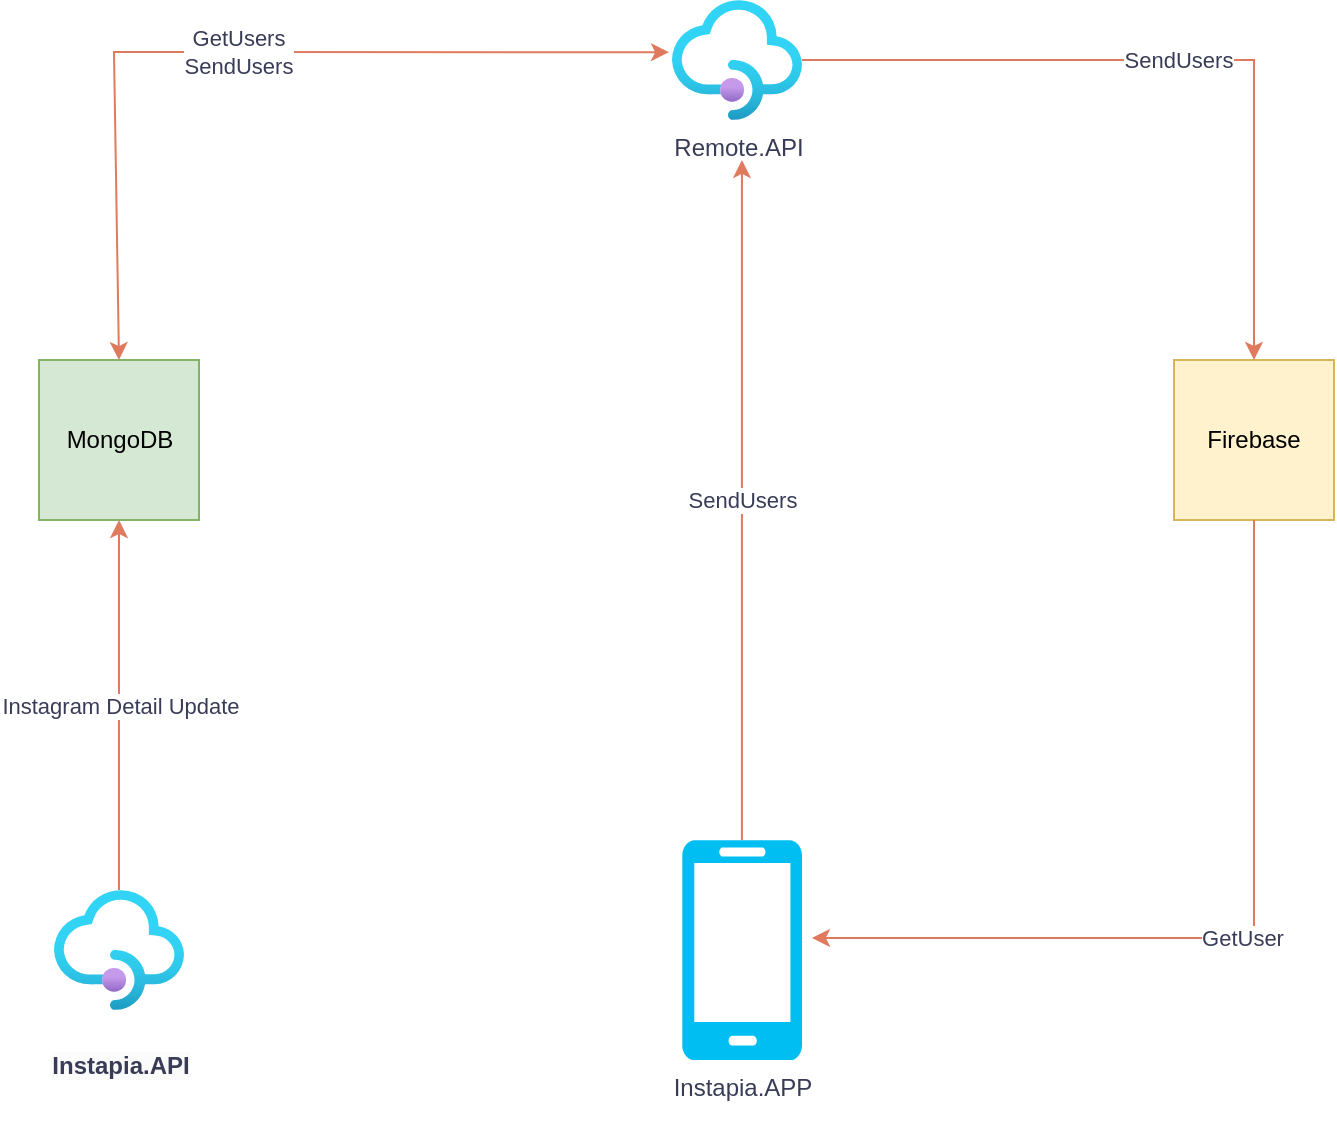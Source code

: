 <mxfile version="22.1.21" type="github">
  <diagram name="Sayfa -1" id="eU-fJsf1K0A9oVs6Q9NI">
    <mxGraphModel dx="1423" dy="826" grid="1" gridSize="10" guides="1" tooltips="1" connect="1" arrows="1" fold="1" page="1" pageScale="1" pageWidth="827" pageHeight="1169" math="0" shadow="0">
      <root>
        <mxCell id="0" />
        <mxCell id="1" parent="0" />
        <mxCell id="NNiYG3pM8YccFziA7ECe-1" value="Firebase" style="whiteSpace=wrap;html=1;aspect=fixed;labelBackgroundColor=none;fillColor=#fff2cc;strokeColor=#d6b656;" vertex="1" parent="1">
          <mxGeometry x="660" y="290" width="80" height="80" as="geometry" />
        </mxCell>
        <mxCell id="NNiYG3pM8YccFziA7ECe-2" value="MongoDB" style="whiteSpace=wrap;html=1;aspect=fixed;labelBackgroundColor=none;fillColor=#d5e8d4;strokeColor=#82b366;" vertex="1" parent="1">
          <mxGeometry x="92.5" y="290" width="80" height="80" as="geometry" />
        </mxCell>
        <mxCell id="NNiYG3pM8YccFziA7ECe-7" value="Instapia.APP" style="verticalLabelPosition=bottom;html=1;verticalAlign=top;align=center;strokeColor=none;fillColor=#00BEF2;shape=mxgraph.azure.mobile;pointerEvents=1;fontColor=#393C56;" vertex="1" parent="1">
          <mxGeometry x="414" y="530" width="60" height="110" as="geometry" />
        </mxCell>
        <mxCell id="NNiYG3pM8YccFziA7ECe-13" value="Instagram Detail Update" style="edgeStyle=orthogonalEdgeStyle;rounded=0;orthogonalLoop=1;jettySize=auto;html=1;entryX=0.5;entryY=1;entryDx=0;entryDy=0;strokeColor=#E07A5F;fontColor=#393C56;fillColor=#F2CC8F;" edge="1" parent="1" source="NNiYG3pM8YccFziA7ECe-9" target="NNiYG3pM8YccFziA7ECe-2">
          <mxGeometry relative="1" as="geometry" />
        </mxCell>
        <mxCell id="NNiYG3pM8YccFziA7ECe-9" value="&#xa;&lt;span style=&quot;color: rgb(57, 60, 86); font-family: Helvetica; font-size: 12px; font-style: normal; font-variant-ligatures: normal; font-variant-caps: normal; font-weight: 700; letter-spacing: normal; orphans: 2; text-align: center; text-indent: 0px; text-transform: none; widows: 2; word-spacing: 0px; -webkit-text-stroke-width: 0px; background-color: rgb(251, 251, 251); text-decoration-thickness: initial; text-decoration-style: initial; text-decoration-color: initial; float: none; display: inline !important;&quot;&gt;Instapia.API&lt;/span&gt;&#xa;&#xa;" style="image;aspect=fixed;html=1;points=[];align=center;fontSize=12;image=img/lib/azure2/integration/API_Management_Services.svg;strokeColor=#E07A5F;fontColor=#393C56;fillColor=#F2CC8F;" vertex="1" parent="1">
          <mxGeometry x="100" y="555" width="65" height="60" as="geometry" />
        </mxCell>
        <mxCell id="NNiYG3pM8YccFziA7ECe-10" value="GetUser" style="edgeStyle=orthogonalEdgeStyle;rounded=0;orthogonalLoop=1;jettySize=auto;html=1;strokeColor=#E07A5F;fontColor=#393C56;fillColor=#F2CC8F;entryX=1.083;entryY=0.445;entryDx=0;entryDy=0;entryPerimeter=0;" edge="1" parent="1" source="NNiYG3pM8YccFziA7ECe-1" target="NNiYG3pM8YccFziA7ECe-7">
          <mxGeometry relative="1" as="geometry">
            <mxPoint x="500" y="410" as="targetPoint" />
            <Array as="points">
              <mxPoint x="700" y="579" />
            </Array>
          </mxGeometry>
        </mxCell>
        <mxCell id="NNiYG3pM8YccFziA7ECe-15" value="SendUsers" style="edgeStyle=orthogonalEdgeStyle;rounded=0;orthogonalLoop=1;jettySize=auto;html=1;strokeColor=#E07A5F;fontColor=#393C56;fillColor=#F2CC8F;" edge="1" parent="1" source="NNiYG3pM8YccFziA7ECe-12" target="NNiYG3pM8YccFziA7ECe-1">
          <mxGeometry relative="1" as="geometry" />
        </mxCell>
        <mxCell id="NNiYG3pM8YccFziA7ECe-12" value="Remote.API" style="image;aspect=fixed;html=1;points=[];align=center;fontSize=12;image=img/lib/azure2/integration/API_Management_Services.svg;strokeColor=#E07A5F;fontColor=#393C56;fillColor=#F2CC8F;" vertex="1" parent="1">
          <mxGeometry x="409" y="110" width="65" height="60" as="geometry" />
        </mxCell>
        <mxCell id="NNiYG3pM8YccFziA7ECe-16" value="GetUsers&lt;br&gt;SendUsers" style="endArrow=classic;startArrow=classic;html=1;rounded=0;strokeColor=#E07A5F;fontColor=#393C56;fillColor=#F2CC8F;exitX=0.5;exitY=0;exitDx=0;exitDy=0;entryX=-0.023;entryY=0.435;entryDx=0;entryDy=0;entryPerimeter=0;" edge="1" parent="1" source="NNiYG3pM8YccFziA7ECe-2" target="NNiYG3pM8YccFziA7ECe-12">
          <mxGeometry width="50" height="50" relative="1" as="geometry">
            <mxPoint x="450" y="430" as="sourcePoint" />
            <mxPoint x="500" y="380" as="targetPoint" />
            <Array as="points">
              <mxPoint x="130" y="136" />
            </Array>
          </mxGeometry>
        </mxCell>
        <mxCell id="NNiYG3pM8YccFziA7ECe-17" value="SendUsers" style="edgeStyle=orthogonalEdgeStyle;rounded=0;orthogonalLoop=1;jettySize=auto;html=1;entryX=0.538;entryY=1.333;entryDx=0;entryDy=0;entryPerimeter=0;strokeColor=#E07A5F;fontColor=#393C56;fillColor=#F2CC8F;" edge="1" parent="1" source="NNiYG3pM8YccFziA7ECe-7" target="NNiYG3pM8YccFziA7ECe-12">
          <mxGeometry relative="1" as="geometry" />
        </mxCell>
      </root>
    </mxGraphModel>
  </diagram>
</mxfile>

